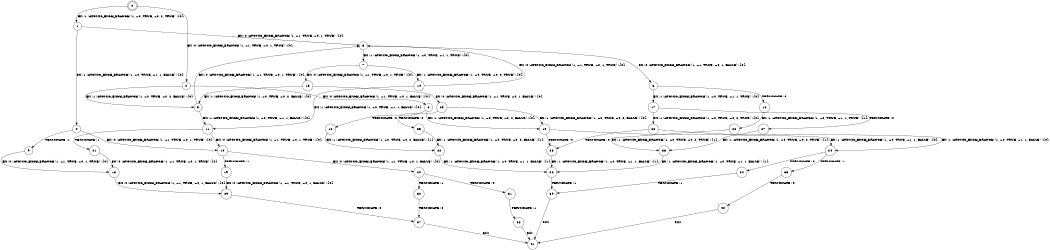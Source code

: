 digraph BCG {
size = "7, 10.5";
center = TRUE;
node [shape = circle];
0 [peripheries = 2];
0 -> 1 [label = "EX !1 !ATOMIC_EXCH_BRANCH (1, +0, TRUE, +0, 2, TRUE) !{0}"];
0 -> 2 [label = "EX !0 !ATOMIC_EXCH_BRANCH (1, +1, TRUE, +0, 1, TRUE) !{0}"];
1 -> 3 [label = "EX !0 !ATOMIC_EXCH_BRANCH (1, +1, TRUE, +0, 1, TRUE) !{0}"];
1 -> 4 [label = "EX !1 !ATOMIC_EXCH_BRANCH (1, +0, TRUE, +1, 1, FALSE) !{0}"];
2 -> 5 [label = "EX !1 !ATOMIC_EXCH_BRANCH (1, +0, TRUE, +0, 2, FALSE) !{0}"];
2 -> 6 [label = "EX !0 !ATOMIC_EXCH_BRANCH (1, +1, TRUE, +0, 1, FALSE) !{0}"];
3 -> 7 [label = "EX !1 !ATOMIC_EXCH_BRANCH (1, +0, TRUE, +1, 1, TRUE) !{0}"];
3 -> 8 [label = "EX !0 !ATOMIC_EXCH_BRANCH (1, +1, TRUE, +0, 1, FALSE) !{0}"];
4 -> 9 [label = "TERMINATE !1"];
4 -> 10 [label = "EX !0 !ATOMIC_EXCH_BRANCH (1, +1, TRUE, +0, 1, TRUE) !{0}"];
5 -> 11 [label = "EX !1 !ATOMIC_EXCH_BRANCH (1, +0, TRUE, +1, 1, FALSE) !{0}"];
5 -> 3 [label = "EX !0 !ATOMIC_EXCH_BRANCH (1, +1, TRUE, +0, 1, TRUE) !{0}"];
6 -> 12 [label = "TERMINATE !0"];
6 -> 13 [label = "EX !1 !ATOMIC_EXCH_BRANCH (1, +0, TRUE, +0, 2, FALSE) !{0}"];
7 -> 14 [label = "EX !1 !ATOMIC_EXCH_BRANCH (1, +0, TRUE, +0, 2, TRUE) !{0}"];
7 -> 15 [label = "EX !0 !ATOMIC_EXCH_BRANCH (1, +1, TRUE, +0, 1, TRUE) !{0}"];
8 -> 16 [label = "TERMINATE !0"];
8 -> 17 [label = "EX !1 !ATOMIC_EXCH_BRANCH (1, +0, TRUE, +1, 1, TRUE) !{0}"];
9 -> 18 [label = "EX !0 !ATOMIC_EXCH_BRANCH (1, +1, TRUE, +0, 1, TRUE) !{0}"];
10 -> 19 [label = "TERMINATE !1"];
10 -> 20 [label = "EX !0 !ATOMIC_EXCH_BRANCH (1, +1, TRUE, +0, 1, FALSE) !{0}"];
11 -> 21 [label = "TERMINATE !1"];
11 -> 10 [label = "EX !0 !ATOMIC_EXCH_BRANCH (1, +1, TRUE, +0, 1, TRUE) !{0}"];
12 -> 22 [label = "EX !1 !ATOMIC_EXCH_BRANCH (1, +0, TRUE, +0, 2, FALSE) !{1}"];
13 -> 23 [label = "TERMINATE !0"];
13 -> 24 [label = "EX !1 !ATOMIC_EXCH_BRANCH (1, +0, TRUE, +1, 1, FALSE) !{0}"];
14 -> 11 [label = "EX !1 !ATOMIC_EXCH_BRANCH (1, +0, TRUE, +1, 1, FALSE) !{0}"];
14 -> 3 [label = "EX !0 !ATOMIC_EXCH_BRANCH (1, +1, TRUE, +0, 1, TRUE) !{0}"];
15 -> 5 [label = "EX !1 !ATOMIC_EXCH_BRANCH (1, +0, TRUE, +0, 2, FALSE) !{0}"];
15 -> 25 [label = "EX !0 !ATOMIC_EXCH_BRANCH (1, +1, TRUE, +0, 1, FALSE) !{0}"];
16 -> 26 [label = "EX !1 !ATOMIC_EXCH_BRANCH (1, +0, TRUE, +1, 1, TRUE) !{1}"];
17 -> 27 [label = "TERMINATE !0"];
17 -> 28 [label = "EX !1 !ATOMIC_EXCH_BRANCH (1, +0, TRUE, +0, 2, TRUE) !{0}"];
18 -> 29 [label = "EX !0 !ATOMIC_EXCH_BRANCH (1, +1, TRUE, +0, 1, FALSE) !{0}"];
19 -> 29 [label = "EX !0 !ATOMIC_EXCH_BRANCH (1, +1, TRUE, +0, 1, FALSE) !{0}"];
20 -> 30 [label = "TERMINATE !1"];
20 -> 31 [label = "TERMINATE !0"];
21 -> 18 [label = "EX !0 !ATOMIC_EXCH_BRANCH (1, +1, TRUE, +0, 1, TRUE) !{0}"];
22 -> 32 [label = "EX !1 !ATOMIC_EXCH_BRANCH (1, +0, TRUE, +1, 1, FALSE) !{1}"];
23 -> 32 [label = "EX !1 !ATOMIC_EXCH_BRANCH (1, +0, TRUE, +1, 1, FALSE) !{1}"];
24 -> 33 [label = "TERMINATE !1"];
24 -> 34 [label = "TERMINATE !0"];
25 -> 35 [label = "TERMINATE !0"];
25 -> 13 [label = "EX !1 !ATOMIC_EXCH_BRANCH (1, +0, TRUE, +0, 2, FALSE) !{0}"];
26 -> 36 [label = "EX !1 !ATOMIC_EXCH_BRANCH (1, +0, TRUE, +0, 2, TRUE) !{1}"];
27 -> 36 [label = "EX !1 !ATOMIC_EXCH_BRANCH (1, +0, TRUE, +0, 2, TRUE) !{1}"];
28 -> 23 [label = "TERMINATE !0"];
28 -> 24 [label = "EX !1 !ATOMIC_EXCH_BRANCH (1, +0, TRUE, +1, 1, FALSE) !{0}"];
29 -> 37 [label = "TERMINATE !0"];
30 -> 37 [label = "TERMINATE !0"];
31 -> 38 [label = "TERMINATE !1"];
32 -> 39 [label = "TERMINATE !1"];
33 -> 40 [label = "TERMINATE !0"];
34 -> 39 [label = "TERMINATE !1"];
35 -> 22 [label = "EX !1 !ATOMIC_EXCH_BRANCH (1, +0, TRUE, +0, 2, FALSE) !{1}"];
36 -> 32 [label = "EX !1 !ATOMIC_EXCH_BRANCH (1, +0, TRUE, +1, 1, FALSE) !{1}"];
37 -> 41 [label = "exit"];
38 -> 41 [label = "exit"];
39 -> 41 [label = "exit"];
40 -> 41 [label = "exit"];
}
